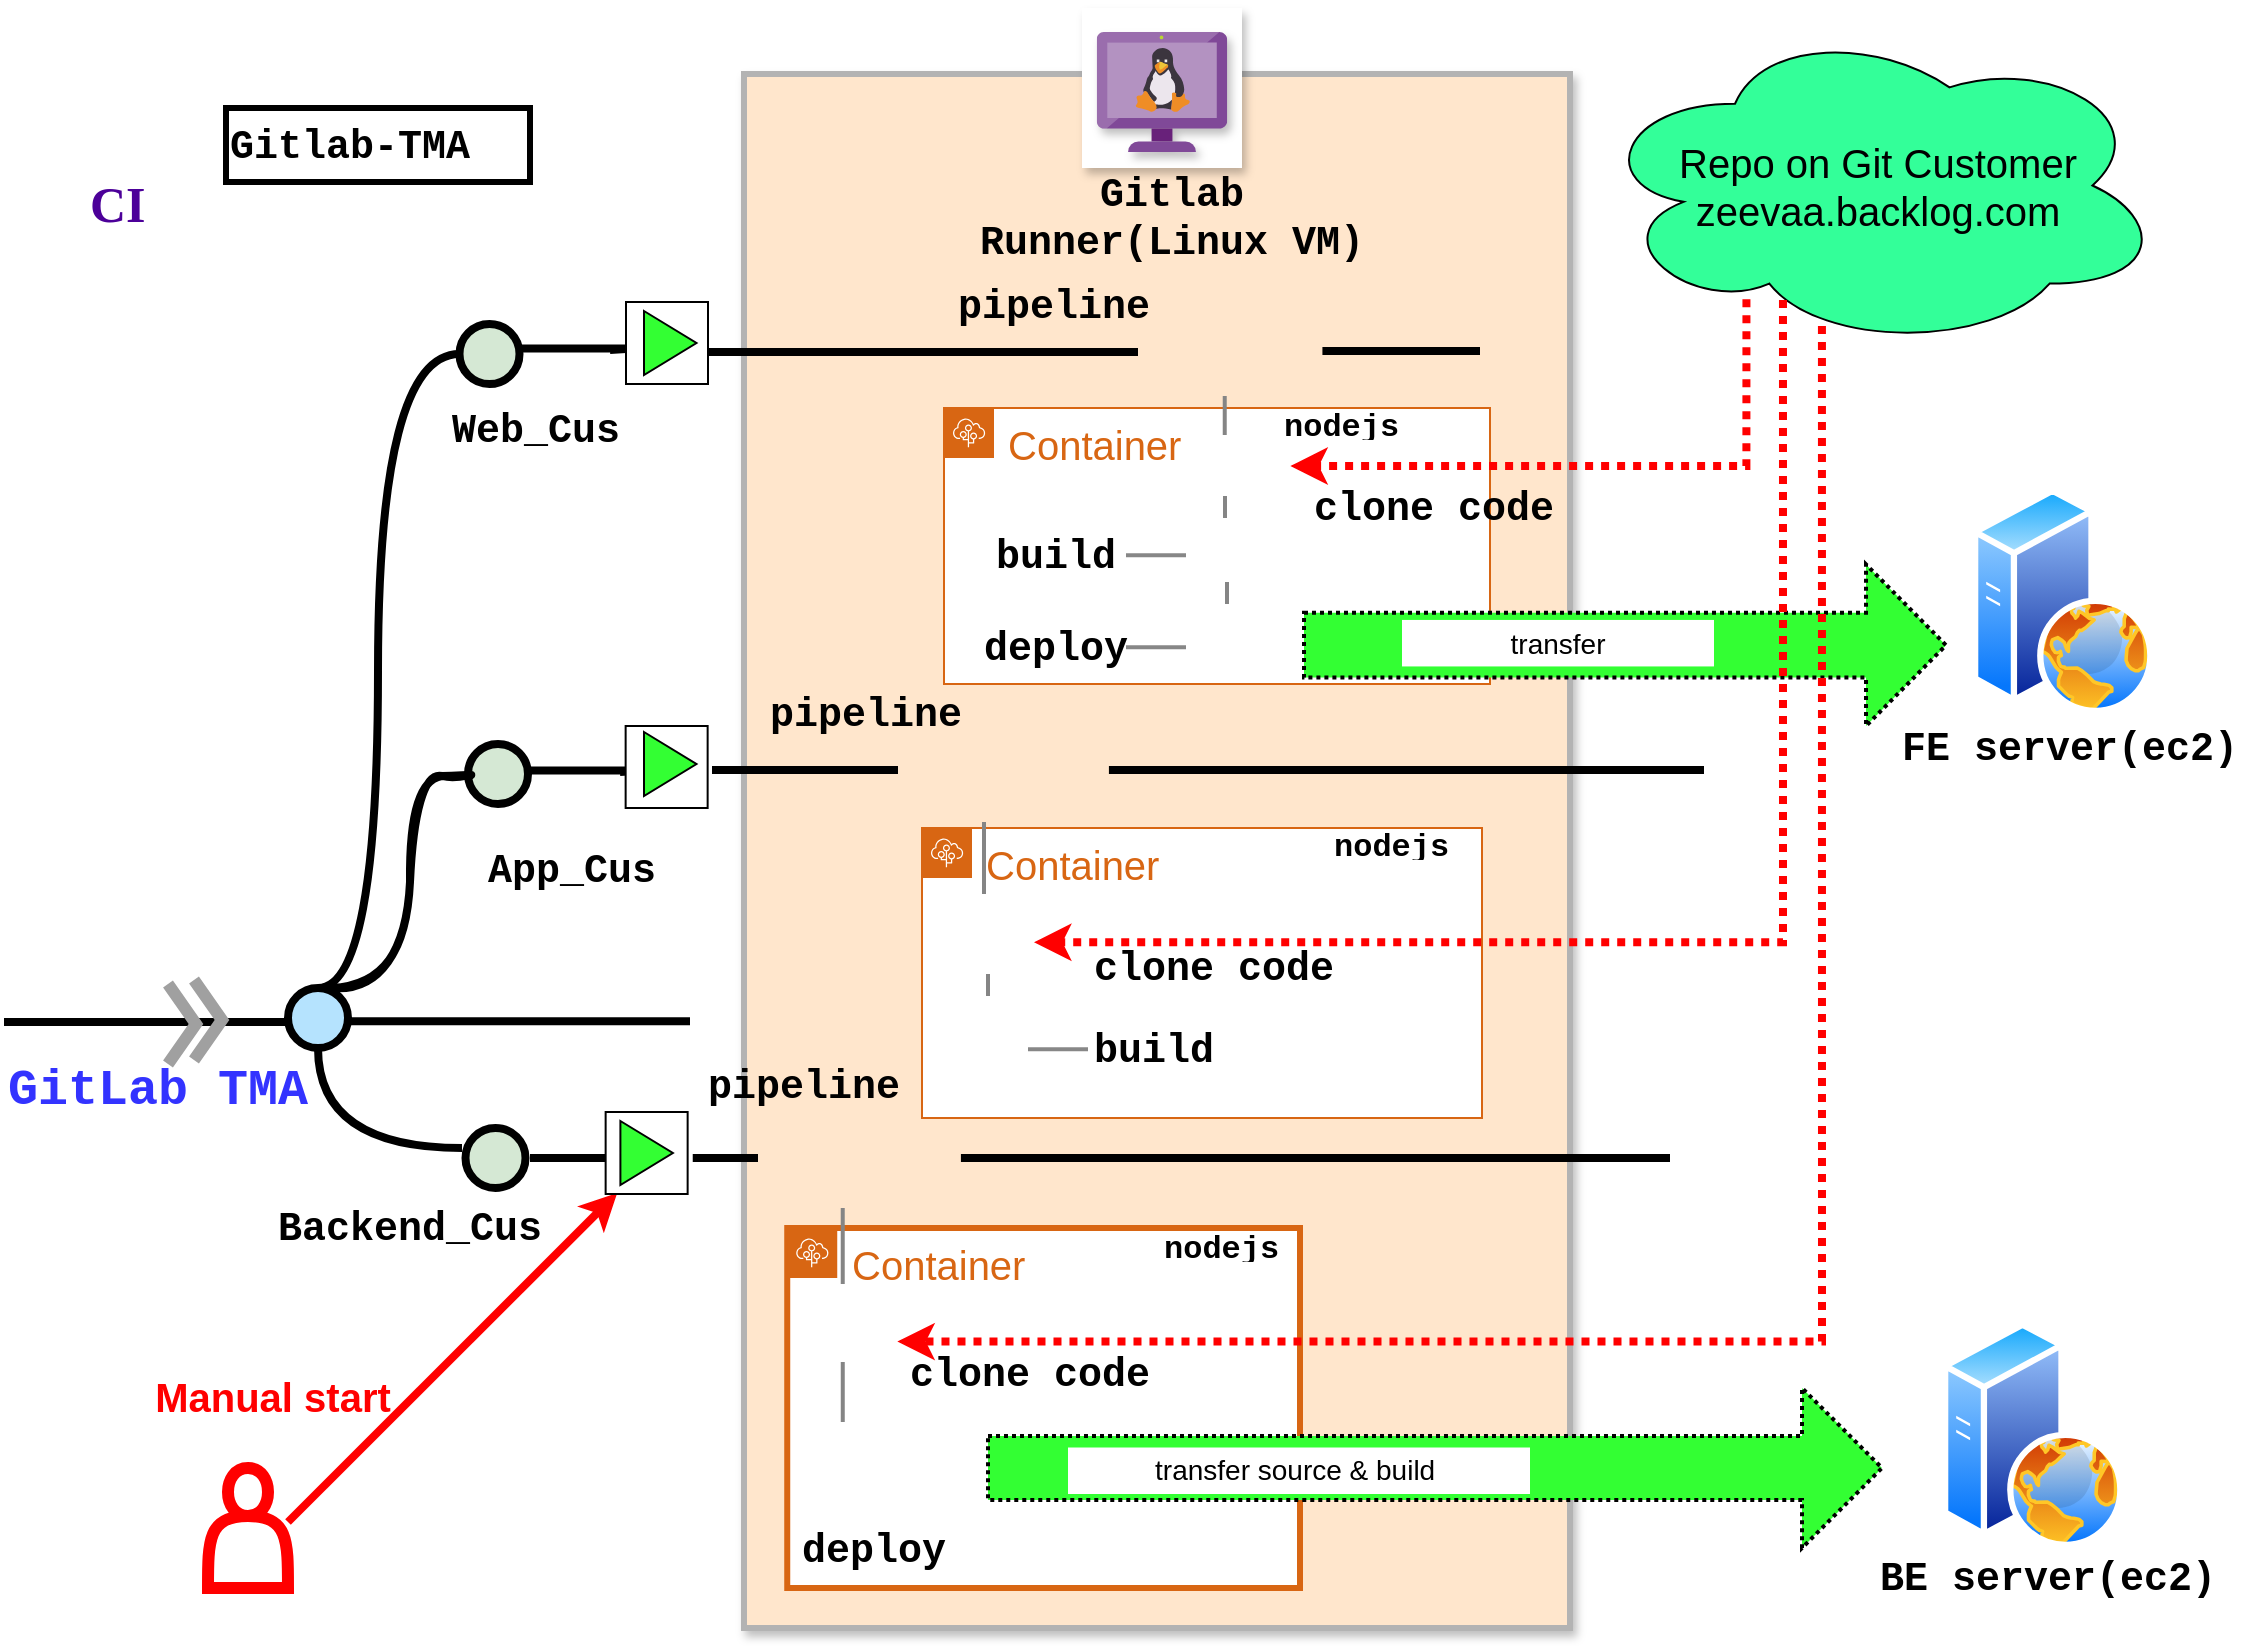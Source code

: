 <mxfile version="20.2.3" type="github">
  <diagram id="yPxyJZ8AM_hMuL3Unpa9" name="complex gitflow">
    <mxGraphModel dx="1303" dy="750" grid="1" gridSize="10" guides="0" tooltips="1" connect="0" arrows="0" fold="1" page="0" pageScale="1" pageWidth="1100" pageHeight="850" math="0" shadow="0">
      <root>
        <mxCell id="0" />
        <mxCell id="1" parent="0" />
        <mxCell id="5-vusKYfpJIrkrFz_v---182" value="" style="shape=image;html=1;verticalAlign=top;verticalLabelPosition=bottom;labelBackgroundColor=#ffffff;imageAspect=0;aspect=fixed;image=https://cdn4.iconfinder.com/data/icons/socialcones/508/Gitlab-128.png;rounded=0;shadow=0;glass=0;labelBorderColor=none;fontSize=25;fontColor=#3333FF;strokeColor=#FF0000;strokeWidth=6;fillColor=none;" parent="1" vertex="1">
          <mxGeometry x="21" y="7" width="107" height="107" as="geometry" />
        </mxCell>
        <mxCell id="5-vusKYfpJIrkrFz_v---49" value="" style="whiteSpace=wrap;html=1;strokeWidth=3;fillColor=#FFE6CC;rounded=0;shadow=1;glass=0;absoluteArcSize=1;allowArrows=1;labelBackgroundColor=none;labelBorderColor=none;fontColor=#CFCFCF;strokeColor=#B3B3B3;" parent="1" vertex="1">
          <mxGeometry x="377" y="39" width="413" height="777" as="geometry" />
        </mxCell>
        <mxCell id="5-vusKYfpJIrkrFz_v---159" value="&lt;font style=&quot;font-size: 20px;&quot;&gt;Container&lt;/font&gt;" style="points=[[0,0],[0.25,0],[0.5,0],[0.75,0],[1,0],[1,0.25],[1,0.5],[1,0.75],[1,1],[0.75,1],[0.5,1],[0.25,1],[0,1],[0,0.75],[0,0.5],[0,0.25]];outlineConnect=0;gradientColor=none;html=1;whiteSpace=wrap;fontSize=12;fontStyle=0;container=1;pointerEvents=0;collapsible=0;recursiveResize=0;shape=mxgraph.aws4.group;grIcon=mxgraph.aws4.group_elastic_beanstalk;strokeColor=#D86613;fillColor=default;verticalAlign=top;align=left;spacingLeft=30;fontColor=#D86613;dashed=0;rounded=0;shadow=0;glass=0;labelBackgroundColor=none;labelBorderColor=none;" parent="1" vertex="1">
          <mxGeometry x="477" y="206" width="273" height="138" as="geometry" />
        </mxCell>
        <mxCell id="YNiDKU0idmeV1tOSZLgt-16" value="" style="shape=image;html=1;verticalAlign=top;verticalLabelPosition=bottom;labelBackgroundColor=#ffffff;imageAspect=0;aspect=fixed;image=https://cdn3.iconfinder.com/data/icons/flat-actions-icons-9/792/Tick_Mark_Circle-128.png;rounded=0;shadow=0;glass=0;labelBorderColor=none;fontColor=none;strokeColor=#828282;strokeWidth=4;fillColor=#FFFFFF;" parent="5-vusKYfpJIrkrFz_v---159" vertex="1">
          <mxGeometry x="111.56" y="41.56" width="61.62" height="61.62" as="geometry" />
        </mxCell>
        <mxCell id="5-vusKYfpJIrkrFz_v---47" value="" style="shape=image;html=1;verticalAlign=top;verticalLabelPosition=bottom;labelBackgroundColor=#ffffff;imageAspect=0;aspect=fixed;image=https://cdn0.iconfinder.com/data/icons/phosphor-thin-vol-3/256/git-commit-thin-128.png;strokeWidth=6;direction=west;rounded=0;" parent="1" vertex="1">
          <mxGeometry x="364" y="517.62" width="126.75" height="126.75" as="geometry" />
        </mxCell>
        <mxCell id="5-vusKYfpJIrkrFz_v---157" value="&lt;font style=&quot;font-size: 20px;&quot;&gt;Container&lt;/font&gt;" style="points=[[0,0],[0.25,0],[0.5,0],[0.75,0],[1,0],[1,0.25],[1,0.5],[1,0.75],[1,1],[0.75,1],[0.5,1],[0.25,1],[0,1],[0,0.75],[0,0.5],[0,0.25]];outlineConnect=0;gradientColor=none;html=1;whiteSpace=wrap;fontSize=12;fontStyle=0;container=1;pointerEvents=0;collapsible=0;recursiveResize=0;shape=mxgraph.aws4.group;grIcon=mxgraph.aws4.group_elastic_beanstalk;strokeColor=#D86613;fillColor=default;verticalAlign=top;align=left;spacingLeft=30;fontColor=#D86613;dashed=0;rounded=0;shadow=0;glass=0;labelBackgroundColor=none;labelBorderColor=none;" parent="1" vertex="1">
          <mxGeometry x="467" y="416" width="260" height="80" as="geometry" />
        </mxCell>
        <mxCell id="5-vusKYfpJIrkrFz_v---151" value="&lt;font style=&quot;font-size: 20px;&quot;&gt;Container&lt;/font&gt;" style="points=[[0,0],[0.25,0],[0.5,0],[0.75,0],[1,0],[1,0.25],[1,0.5],[1,0.75],[1,1],[0.75,1],[0.5,1],[0.25,1],[0,1],[0,0.75],[0,0.5],[0,0.25]];outlineConnect=0;gradientColor=none;html=1;whiteSpace=wrap;fontSize=12;fontStyle=0;container=1;pointerEvents=0;collapsible=0;recursiveResize=0;shape=mxgraph.aws4.group;grIcon=mxgraph.aws4.group_elastic_beanstalk;strokeColor=#D86613;fillColor=default;verticalAlign=top;align=left;spacingLeft=30;fontColor=#D86613;dashed=0;rounded=0;shadow=0;glass=0;labelBackgroundColor=none;labelBorderColor=none;strokeWidth=3;" parent="1" vertex="1">
          <mxGeometry x="398.62" y="616" width="256.38" height="180" as="geometry" />
        </mxCell>
        <mxCell id="5-vusKYfpJIrkrFz_v---160" value="&lt;font style=&quot;font-size: 16px;&quot;&gt;nodejs&lt;/font&gt;" style="text;html=1;strokeColor=none;fillColor=none;align=left;verticalAlign=middle;whiteSpace=wrap;overflow=hidden;fontSize=20;fontStyle=1;fontFamily=Courier New;rounded=0;" parent="5-vusKYfpJIrkrFz_v---151" vertex="1">
          <mxGeometry x="186.84" y="-5" width="84.54" height="23" as="geometry" />
        </mxCell>
        <mxCell id="5-vusKYfpJIrkrFz_v---142" value="clone code" style="text;html=1;strokeColor=none;fillColor=none;align=left;verticalAlign=middle;whiteSpace=wrap;overflow=hidden;fontSize=20;fontStyle=1;fontFamily=Courier New;rounded=0;" parent="5-vusKYfpJIrkrFz_v---151" vertex="1">
          <mxGeometry x="59.38" y="59" width="123.81" height="26" as="geometry" />
        </mxCell>
        <mxCell id="5-vusKYfpJIrkrFz_v---116" value="" style="verticalLabelPosition=bottom;verticalAlign=top;html=1;strokeWidth=2;shape=mxgraph.arrows2.arrow;dy=0.6;dx=40;notch=0;rounded=0;shadow=0;glass=0;labelBackgroundColor=none;labelBorderColor=none;fontColor=none;fillColor=#33FF33;dashed=1;dashPattern=1 1;whiteSpace=wrap;" parent="1" vertex="1">
          <mxGeometry x="499" y="696" width="447" height="80" as="geometry" />
        </mxCell>
        <mxCell id="5-vusKYfpJIrkrFz_v---67" value="" style="whiteSpace=wrap;html=1;aspect=fixed;rounded=0;shadow=1;glass=0;labelBackgroundColor=none;labelBorderColor=none;fontColor=none;strokeColor=none;strokeWidth=4;fillColor=#FFFFFF;noLabel=1;" parent="1" vertex="1">
          <mxGeometry x="546" y="6" width="80" height="80" as="geometry" />
        </mxCell>
        <mxCell id="uWUnNED6HEl2aK5fdaIb-10" value="" style="verticalLabelPosition=bottom;verticalAlign=top;html=1;strokeWidth=4;shape=mxgraph.flowchart.on-page_reference;plain-blue;gradientColor=none;fillColor=#B5E3Fe;strokeColor=#000000;rounded=0;" parent="1" vertex="1">
          <mxGeometry x="149" y="496" width="30" height="30" as="geometry" />
        </mxCell>
        <mxCell id="5-vusKYfpJIrkrFz_v---6" value="" style="verticalLabelPosition=bottom;verticalAlign=top;html=1;strokeWidth=4;shape=mxgraph.flowchart.on-page_reference;plain-purple;gradientColor=none;strokeColor=#000000;fillColor=#D5E8D4;rounded=0;" parent="1" vertex="1">
          <mxGeometry x="237.75" y="566" width="30" height="30" as="geometry" />
        </mxCell>
        <mxCell id="5-vusKYfpJIrkrFz_v---7" value="" style="verticalLabelPosition=bottom;verticalAlign=top;html=1;strokeWidth=4;shape=mxgraph.flowchart.on-page_reference;plain-purple;gradientColor=none;strokeColor=#000000;fillColor=#D5E8D4;rounded=0;" parent="1" vertex="1">
          <mxGeometry x="239" y="374" width="30" height="30" as="geometry" />
        </mxCell>
        <mxCell id="5-vusKYfpJIrkrFz_v---11" style="edgeStyle=orthogonalEdgeStyle;html=1;endArrow=none;endFill=0;jettySize=auto;orthogonalLoop=1;strokeWidth=4;fontSize=15;exitX=0.5;exitY=1;exitDx=0;exitDy=0;exitPerimeter=0;curved=1;" parent="1" source="uWUnNED6HEl2aK5fdaIb-10" edge="1">
          <mxGeometry relative="1" as="geometry">
            <mxPoint x="129.65" y="552.65" as="sourcePoint" />
            <mxPoint x="236" y="576" as="targetPoint" />
            <Array as="points">
              <mxPoint x="164" y="576" />
            </Array>
          </mxGeometry>
        </mxCell>
        <mxCell id="5-vusKYfpJIrkrFz_v---14" value="App_Cus" style="text;html=1;strokeColor=none;fillColor=none;align=left;verticalAlign=middle;whiteSpace=wrap;overflow=hidden;fontSize=20;fontStyle=1;fontFamily=Courier New;rounded=0;" parent="1" vertex="1">
          <mxGeometry x="247" y="410" width="97.62" height="53" as="geometry" />
        </mxCell>
        <mxCell id="5-vusKYfpJIrkrFz_v---15" value="" style="verticalLabelPosition=bottom;verticalAlign=top;html=1;strokeWidth=4;shape=mxgraph.flowchart.on-page_reference;plain-purple;gradientColor=none;strokeColor=#000000;fillColor=#D5E8D4;rounded=0;" parent="1" vertex="1">
          <mxGeometry x="234.75" y="164" width="30" height="30" as="geometry" />
        </mxCell>
        <mxCell id="5-vusKYfpJIrkrFz_v---16" style="edgeStyle=orthogonalEdgeStyle;orthogonalLoop=1;jettySize=auto;html=1;exitX=0.5;exitY=0;exitDx=0;exitDy=0;exitPerimeter=0;endArrow=none;endFill=0;strokeWidth=4;fontFamily=Courier New;fontColor=#009900;entryX=0;entryY=0.5;entryDx=0;entryDy=0;entryPerimeter=0;curved=1;" parent="1" source="uWUnNED6HEl2aK5fdaIb-10" target="5-vusKYfpJIrkrFz_v---15" edge="1">
          <mxGeometry relative="1" as="geometry">
            <mxPoint x="129" y="447" as="sourcePoint" />
            <mxPoint x="240" y="183" as="targetPoint" />
            <Array as="points">
              <mxPoint x="194" y="496" />
              <mxPoint x="194" y="179" />
            </Array>
          </mxGeometry>
        </mxCell>
        <mxCell id="5-vusKYfpJIrkrFz_v---17" value="Web_Cus" style="text;html=1;strokeColor=none;fillColor=none;align=left;verticalAlign=middle;whiteSpace=wrap;overflow=hidden;fontSize=20;fontStyle=1;fontFamily=Courier New;rounded=0;" parent="1" vertex="1">
          <mxGeometry x="229.38" y="200.37" width="97.62" height="33" as="geometry" />
        </mxCell>
        <mxCell id="5-vusKYfpJIrkrFz_v---44" value="" style="shape=image;html=1;verticalAlign=top;verticalLabelPosition=bottom;labelBackgroundColor=#ffffff;imageAspect=0;aspect=fixed;image=https://cdn0.iconfinder.com/data/icons/phosphor-thin-vol-3/256/git-commit-thin-128.png;strokeWidth=6;rounded=0;" parent="1" vertex="1">
          <mxGeometry x="555" y="114.62" width="126.75" height="126.75" as="geometry" />
        </mxCell>
        <mxCell id="5-vusKYfpJIrkrFz_v---46" value="" style="shape=image;html=1;verticalAlign=top;verticalLabelPosition=bottom;labelBackgroundColor=#ffffff;imageAspect=0;aspect=fixed;image=https://cdn0.iconfinder.com/data/icons/phosphor-thin-vol-3/256/git-commit-thin-128.png;strokeWidth=6;rounded=0;" parent="1" vertex="1">
          <mxGeometry x="434.82" y="323.62" width="126.75" height="126.75" as="geometry" />
        </mxCell>
        <mxCell id="5-vusKYfpJIrkrFz_v---53" value="" style="shape=image;html=1;verticalAlign=top;verticalLabelPosition=bottom;labelBackgroundColor=#ffffff;imageAspect=0;aspect=fixed;image=https://cdn3.iconfinder.com/data/icons/UltimateGnome/128x128/actions/gtk-refresh.png;rounded=0;shadow=1;glass=0;labelBorderColor=none;fontColor=#CFCFCF;strokeColor=#B3B3B3;strokeWidth=4;fillColor=none;imageBorder=none;imageBackground=none;" parent="1" vertex="1">
          <mxGeometry x="600.37" y="157.5" width="38" height="38" as="geometry" />
        </mxCell>
        <mxCell id="5-vusKYfpJIrkrFz_v---57" value="" style="shape=image;html=1;verticalAlign=top;verticalLabelPosition=bottom;labelBackgroundColor=#007FFF;imageAspect=0;aspect=fixed;image=https://cdn3.iconfinder.com/data/icons/UltimateGnome/128x128/actions/gtk-refresh.png;rounded=0;shadow=1;glass=0;labelBorderColor=#007FFF;fontColor=#007FFF;strokeColor=#007FFF;strokeWidth=4;fillColor=#007FFF;" parent="1" vertex="1">
          <mxGeometry x="407.38" y="561" width="40" height="40" as="geometry" />
        </mxCell>
        <mxCell id="5-vusKYfpJIrkrFz_v---66" value="" style="aspect=fixed;html=1;points=[];align=center;image;fontSize=12;image=img/lib/mscae/VM_Linux_Non_Azure.svg;rounded=0;shadow=1;glass=0;labelBackgroundColor=default;labelBorderColor=none;fontColor=default;strokeColor=#B3B3B3;strokeWidth=4;fillColor=#007FFF;" parent="1" vertex="1">
          <mxGeometry x="553.39" y="18" width="65.22" height="60" as="geometry" />
        </mxCell>
        <mxCell id="5-vusKYfpJIrkrFz_v---71" value="&lt;font style=&quot;font-size: 20px;&quot;&gt;Gitlab Runner(Linux VM)&lt;/font&gt;" style="text;html=1;strokeColor=none;fillColor=none;align=center;verticalAlign=middle;whiteSpace=wrap;overflow=hidden;fontSize=14;fontStyle=1;fontFamily=Courier New;rounded=0;" parent="1" vertex="1">
          <mxGeometry x="484" y="83" width="214" height="55" as="geometry" />
        </mxCell>
        <mxCell id="5-vusKYfpJIrkrFz_v---81" value="" style="edgeStyle=orthogonalEdgeStyle;rounded=0;orthogonalLoop=1;jettySize=auto;html=1;fontSize=15;endArrow=none;endFill=0;strokeWidth=4;" parent="1" edge="1">
          <mxGeometry relative="1" as="geometry">
            <mxPoint x="315" y="388" as="targetPoint" />
            <mxPoint x="269" y="387.29" as="sourcePoint" />
            <Array as="points">
              <mxPoint x="327" y="387" />
            </Array>
          </mxGeometry>
        </mxCell>
        <mxCell id="5-vusKYfpJIrkrFz_v---101" value="" style="line;strokeWidth=4;html=1;perimeter=backbonePerimeter;points=[];outlineConnect=0;rounded=0;shadow=0;glass=0;labelBackgroundColor=none;labelBorderColor=none;fontColor=none;fillColor=#FFFFFF;" parent="1" vertex="1">
          <mxGeometry x="270" y="576" width="40" height="10" as="geometry" />
        </mxCell>
        <mxCell id="5-vusKYfpJIrkrFz_v---103" value="" style="shape=image;html=1;verticalAlign=top;verticalLabelPosition=bottom;labelBackgroundColor=#ffffff;imageAspect=0;aspect=fixed;image=https://cdn3.iconfinder.com/data/icons/flat-actions-icons-9/792/Tick_Mark_Circle-128.png;rounded=0;shadow=0;glass=0;labelBorderColor=none;fontColor=none;strokeColor=#828282;strokeWidth=4;fillColor=#FFFFFF;" parent="1" vertex="1">
          <mxGeometry x="395.57" y="637" width="61.62" height="61.62" as="geometry" />
        </mxCell>
        <mxCell id="5-vusKYfpJIrkrFz_v---104" value="" style="shape=image;html=1;verticalAlign=top;verticalLabelPosition=bottom;labelBackgroundColor=#ffffff;imageAspect=0;aspect=fixed;image=https://cdn3.iconfinder.com/data/icons/flat-actions-icons-9/792/Tick_Mark_Circle-128.png;rounded=0;shadow=0;glass=0;labelBorderColor=none;fontColor=none;strokeColor=#828282;strokeWidth=4;fillColor=#FFFFFF;" parent="1" vertex="1">
          <mxGeometry x="396.87" y="705" width="59" height="59" as="geometry" />
        </mxCell>
        <mxCell id="5-vusKYfpJIrkrFz_v---106" style="edgeStyle=orthogonalEdgeStyle;orthogonalLoop=1;jettySize=auto;html=1;endArrow=none;endFill=0;strokeWidth=4;fontFamily=Courier New;fontColor=#009900;sketch=1;curved=1;" parent="1" edge="1">
          <mxGeometry relative="1" as="geometry">
            <mxPoint x="171" y="496" as="sourcePoint" />
            <mxPoint x="240" y="390" as="targetPoint" />
            <Array as="points">
              <mxPoint x="210" y="496" />
              <mxPoint x="210" y="390" />
              <mxPoint x="242" y="390" />
            </Array>
          </mxGeometry>
        </mxCell>
        <mxCell id="5-vusKYfpJIrkrFz_v---108" value="" style="line;strokeWidth=2;direction=south;html=1;rounded=0;shadow=0;glass=0;labelBackgroundColor=none;labelBorderColor=none;fontColor=none;fillColor=#FFFFFF;strokeColor=#858585;" parent="1" vertex="1">
          <mxGeometry x="421.37" y="606" width="10" height="38" as="geometry" />
        </mxCell>
        <mxCell id="5-vusKYfpJIrkrFz_v---109" value="" style="line;strokeWidth=2;direction=south;html=1;rounded=0;shadow=0;glass=0;labelBackgroundColor=none;labelBorderColor=none;fontColor=none;fillColor=#FFFFFF;strokeColor=#858585;" parent="1" vertex="1">
          <mxGeometry x="421.38" y="683" width="10" height="30" as="geometry" />
        </mxCell>
        <mxCell id="5-vusKYfpJIrkrFz_v---117" value="transfer source &amp;amp; build&amp;nbsp;" style="whiteSpace=wrap;html=1;rounded=0;shadow=0;glass=0;dashed=1;dashPattern=1 1;labelBackgroundColor=none;labelBorderColor=none;fontColor=none;strokeColor=none;strokeWidth=4;fillColor=#FFFFFF;fontSize=14;" parent="1" vertex="1">
          <mxGeometry x="539" y="725.75" width="231" height="23.25" as="geometry" />
        </mxCell>
        <mxCell id="5-vusKYfpJIrkrFz_v---120" value="" style="aspect=fixed;perimeter=ellipsePerimeter;html=1;align=center;shadow=0;dashed=0;spacingTop=3;image;image=img/lib/active_directory/web_server.svg;rounded=0;glass=0;dashPattern=1 1;labelBackgroundColor=none;labelBorderColor=none;fontSize=14;fontColor=none;strokeColor=#858585;strokeWidth=4;fillColor=#FFFFFF;" parent="1" vertex="1">
          <mxGeometry x="976" y="662.56" width="90.75" height="113.44" as="geometry" />
        </mxCell>
        <mxCell id="5-vusKYfpJIrkrFz_v---121" value="&lt;font style=&quot;font-size: 20px;&quot;&gt;BE server(ec2)&lt;/font&gt;" style="text;html=1;strokeColor=none;fillColor=none;align=left;verticalAlign=middle;whiteSpace=wrap;overflow=hidden;fontSize=14;fontStyle=1;fontFamily=Courier New;rounded=0;" parent="1" vertex="1">
          <mxGeometry x="943" y="771" width="172" height="39" as="geometry" />
        </mxCell>
        <mxCell id="5-vusKYfpJIrkrFz_v---122" value="" style="shape=image;html=1;verticalAlign=top;verticalLabelPosition=bottom;labelBackgroundColor=#ffffff;imageAspect=0;aspect=fixed;image=https://cdn3.iconfinder.com/data/icons/UltimateGnome/128x128/actions/gtk-refresh.png;rounded=0;shadow=1;glass=0;labelBorderColor=none;fontColor=#CFCFCF;strokeColor=#B3B3B3;strokeWidth=4;fillColor=none;imageBorder=none;imageBackground=none;" parent="1" vertex="1">
          <mxGeometry x="479.2" y="368" width="38" height="38" as="geometry" />
        </mxCell>
        <mxCell id="5-vusKYfpJIrkrFz_v---125" value="" style="shape=image;html=1;verticalAlign=top;verticalLabelPosition=bottom;labelBackgroundColor=#ffffff;imageAspect=0;aspect=fixed;image=https://cdn3.iconfinder.com/data/icons/flat-actions-icons-9/792/Tick_Mark_Circle-128.png;rounded=0;shadow=0;glass=0;labelBorderColor=none;fontColor=none;strokeColor=#828282;strokeWidth=4;fillColor=#FFFFFF;" parent="1" vertex="1">
          <mxGeometry x="588.56" y="203.76" width="61.62" height="61.62" as="geometry" />
        </mxCell>
        <mxCell id="5-vusKYfpJIrkrFz_v---126" value="" style="shape=image;html=1;verticalAlign=top;verticalLabelPosition=bottom;labelBackgroundColor=#ffffff;imageAspect=0;aspect=fixed;image=https://cdn3.iconfinder.com/data/icons/flat-actions-icons-9/792/Tick_Mark_Circle-128.png;rounded=0;shadow=0;glass=0;labelBorderColor=none;fontColor=none;strokeColor=#828282;strokeWidth=4;fillColor=#FFFFFF;" parent="1" vertex="1">
          <mxGeometry x="588.56" y="291.38" width="61.62" height="61.62" as="geometry" />
        </mxCell>
        <mxCell id="5-vusKYfpJIrkrFz_v---128" value="&lt;font style=&quot;font-size: 20px;&quot;&gt;FE server(ec2)&lt;/font&gt;" style="text;html=1;strokeColor=none;fillColor=none;align=left;verticalAlign=middle;whiteSpace=wrap;overflow=hidden;fontSize=20;fontStyle=1;fontFamily=Courier New;rounded=0;" parent="1" vertex="1">
          <mxGeometry x="954" y="352" width="180" height="48" as="geometry" />
        </mxCell>
        <mxCell id="5-vusKYfpJIrkrFz_v---127" value="" style="aspect=fixed;perimeter=ellipsePerimeter;html=1;align=center;shadow=0;dashed=0;spacingTop=3;image;image=img/lib/active_directory/web_server.svg;rounded=0;glass=0;dashPattern=1 1;labelBackgroundColor=none;labelBorderColor=none;fontSize=14;fontColor=none;strokeColor=#858585;strokeWidth=4;fillColor=#FFFFFF;" parent="1" vertex="1">
          <mxGeometry x="991" y="245.56" width="90.75" height="113.44" as="geometry" />
        </mxCell>
        <mxCell id="5-vusKYfpJIrkrFz_v---139" value="" style="verticalLabelPosition=bottom;verticalAlign=top;html=1;strokeWidth=2;shape=mxgraph.arrows2.arrow;dy=0.6;dx=40;notch=0;rounded=0;shadow=0;glass=0;labelBackgroundColor=none;labelBorderColor=none;fontColor=none;fillColor=#33FF33;dashed=1;dashPattern=1 1;whiteSpace=wrap;" parent="1" vertex="1">
          <mxGeometry x="657" y="284.19" width="321" height="80.81" as="geometry" />
        </mxCell>
        <mxCell id="5-vusKYfpJIrkrFz_v---140" value="transfer" style="whiteSpace=wrap;html=1;rounded=0;shadow=0;glass=0;dashed=1;dashPattern=1 1;labelBackgroundColor=none;labelBorderColor=none;fontColor=none;strokeColor=none;strokeWidth=4;fillColor=#FFFFFF;fontSize=14;" parent="1" vertex="1">
          <mxGeometry x="706" y="311.97" width="156" height="23.25" as="geometry" />
        </mxCell>
        <mxCell id="5-vusKYfpJIrkrFz_v---141" value="Backend_Cus" style="text;html=1;strokeColor=none;fillColor=none;align=left;verticalAlign=middle;whiteSpace=wrap;overflow=hidden;fontSize=20;fontStyle=1;fontFamily=Courier New;rounded=0;" parent="1" vertex="1">
          <mxGeometry x="142.19" y="596" width="144.81" height="40" as="geometry" />
        </mxCell>
        <mxCell id="5-vusKYfpJIrkrFz_v---144" value="build&amp;nbsp;" style="text;html=1;strokeColor=none;fillColor=none;align=left;verticalAlign=middle;whiteSpace=wrap;overflow=hidden;fontSize=20;fontStyle=1;fontFamily=Courier New;rounded=0;" parent="1" vertex="1">
          <mxGeometry x="500.56" y="253.19" width="91" height="53" as="geometry" />
        </mxCell>
        <mxCell id="5-vusKYfpJIrkrFz_v---145" value="deploy" style="text;html=1;strokeColor=none;fillColor=none;align=left;verticalAlign=middle;whiteSpace=wrap;overflow=hidden;fontSize=20;fontStyle=1;fontFamily=Courier New;rounded=0;" parent="1" vertex="1">
          <mxGeometry x="494.56" y="299.69" width="91" height="53" as="geometry" />
        </mxCell>
        <mxCell id="5-vusKYfpJIrkrFz_v---147" value="" style="line;strokeWidth=2;html=1;perimeter=backbonePerimeter;points=[];outlineConnect=0;rounded=0;shadow=0;glass=0;labelBackgroundColor=none;labelBorderColor=none;fontSize=20;fontColor=none;fillColor=#33FF33;strokeColor=#878787;" parent="1" vertex="1">
          <mxGeometry x="568" y="324" width="30" height="3.37" as="geometry" />
        </mxCell>
        <mxCell id="5-vusKYfpJIrkrFz_v---148" value="" style="line;strokeWidth=2;html=1;perimeter=backbonePerimeter;points=[];outlineConnect=0;rounded=0;shadow=0;glass=0;labelBackgroundColor=none;labelBorderColor=none;fontSize=20;fontColor=none;fillColor=#33FF33;strokeColor=#878787;" parent="1" vertex="1">
          <mxGeometry x="568" y="278" width="30" height="3.37" as="geometry" />
        </mxCell>
        <mxCell id="5-vusKYfpJIrkrFz_v---152" value="deploy" style="text;html=1;strokeColor=none;fillColor=none;align=left;verticalAlign=middle;whiteSpace=wrap;overflow=hidden;fontSize=20;fontStyle=1;fontFamily=Courier New;rounded=0;" parent="1" vertex="1">
          <mxGeometry x="403.81" y="750" width="128.81" height="53" as="geometry" />
        </mxCell>
        <mxCell id="5-vusKYfpJIrkrFz_v---162" value="&lt;font style=&quot;font-size: 16px;&quot;&gt;nodejs&lt;/font&gt;" style="text;html=1;strokeColor=none;fillColor=none;align=left;verticalAlign=middle;whiteSpace=wrap;overflow=hidden;fontSize=20;fontStyle=1;fontFamily=Courier New;rounded=0;" parent="1" vertex="1">
          <mxGeometry x="645.46" y="200" width="84.54" height="23" as="geometry" />
        </mxCell>
        <mxCell id="5-vusKYfpJIrkrFz_v---163" value="" style="line;strokeWidth=4;html=1;perimeter=backbonePerimeter;points=[];outlineConnect=0;rounded=0;shadow=0;glass=0;labelBackgroundColor=none;labelBorderColor=none;fontSize=16;fontColor=none;fillColor=#007FFF;" parent="1" vertex="1">
          <mxGeometry x="179" y="507.62" width="171" height="10" as="geometry" />
        </mxCell>
        <mxCell id="5-vusKYfpJIrkrFz_v---164" value="" style="line;strokeWidth=4;html=1;perimeter=backbonePerimeter;points=[];outlineConnect=0;rounded=0;shadow=0;glass=0;labelBackgroundColor=none;labelBorderColor=none;fontSize=16;fontColor=none;fillColor=#007FFF;" parent="1" vertex="1">
          <mxGeometry x="361" y="382" width="93" height="10" as="geometry" />
        </mxCell>
        <mxCell id="5-vusKYfpJIrkrFz_v---165" value="" style="line;strokeWidth=4;html=1;perimeter=backbonePerimeter;points=[];outlineConnect=0;rounded=0;shadow=0;glass=0;labelBackgroundColor=none;labelBorderColor=none;fontSize=16;fontColor=none;fillColor=#007FFF;" parent="1" vertex="1">
          <mxGeometry x="359" y="172.99" width="215" height="10" as="geometry" />
        </mxCell>
        <mxCell id="5-vusKYfpJIrkrFz_v---166" value="" style="line;strokeWidth=4;html=1;perimeter=backbonePerimeter;points=[];outlineConnect=0;rounded=0;shadow=0;glass=0;labelBackgroundColor=none;labelBorderColor=none;fontSize=16;fontColor=none;fillColor=#007FFF;" parent="1" vertex="1">
          <mxGeometry x="351.37" y="576" width="32.63" height="10" as="geometry" />
        </mxCell>
        <mxCell id="5-vusKYfpJIrkrFz_v---167" value="" style="line;strokeWidth=4;html=1;perimeter=backbonePerimeter;points=[];outlineConnect=0;rounded=0;shadow=0;glass=0;labelBackgroundColor=none;labelBorderColor=none;fontSize=16;fontColor=none;fillColor=#007FFF;" parent="1" vertex="1">
          <mxGeometry x="485.46" y="575.99" width="354.54" height="10" as="geometry" />
        </mxCell>
        <mxCell id="5-vusKYfpJIrkrFz_v---169" value="" style="line;strokeWidth=4;html=1;perimeter=backbonePerimeter;points=[];outlineConnect=0;rounded=0;shadow=0;glass=0;labelBackgroundColor=none;labelBorderColor=none;fontSize=16;fontColor=none;fillColor=#007FFF;" parent="1" vertex="1">
          <mxGeometry x="559.46" y="381.99" width="297.54" height="10" as="geometry" />
        </mxCell>
        <mxCell id="5-vusKYfpJIrkrFz_v---170" value="" style="line;strokeWidth=4;html=1;perimeter=backbonePerimeter;points=[];outlineConnect=0;rounded=0;shadow=0;glass=0;labelBackgroundColor=none;labelBorderColor=none;fontSize=16;fontColor=none;fillColor=#007FFF;" parent="1" vertex="1">
          <mxGeometry x="666.21" y="172.5" width="78.79" height="10" as="geometry" />
        </mxCell>
        <mxCell id="5-vusKYfpJIrkrFz_v---176" value="" style="shape=actor;whiteSpace=wrap;html=1;rounded=0;shadow=0;glass=0;labelBackgroundColor=none;labelBorderColor=none;fontSize=20;fontColor=#000000;strokeColor=#FF0000;strokeWidth=6;fillColor=none;" parent="1" vertex="1">
          <mxGeometry x="109" y="736" width="40" height="60" as="geometry" />
        </mxCell>
        <mxCell id="5-vusKYfpJIrkrFz_v---177" value="" style="endArrow=classic;html=1;rounded=0;fontSize=20;fontColor=#000000;strokeColor=#FF0000;strokeWidth=4;entryX=0.25;entryY=1;entryDx=0;entryDy=0;exitX=0.9;exitY=0.5;exitDx=0;exitDy=0;exitPerimeter=0;" parent="1" edge="1">
          <mxGeometry relative="1" as="geometry">
            <mxPoint x="149" y="763" as="sourcePoint" />
            <mxPoint x="313.62" y="598.5" as="targetPoint" />
          </mxGeometry>
        </mxCell>
        <mxCell id="5-vusKYfpJIrkrFz_v---178" value="Manual start" style="edgeLabel;resizable=0;html=1;align=center;verticalAlign=middle;rounded=0;shadow=0;glass=0;labelBackgroundColor=none;labelBorderColor=none;fontSize=20;fontColor=#FF0000;strokeColor=#FF0000;strokeWidth=6;fillColor=none;fontStyle=1;" parent="5-vusKYfpJIrkrFz_v---177" connectable="0" vertex="1">
          <mxGeometry relative="1" as="geometry">
            <mxPoint x="-91" y="19" as="offset" />
          </mxGeometry>
        </mxCell>
        <mxCell id="5-vusKYfpJIrkrFz_v---181" value="&lt;font color=&quot;#3333ff&quot; style=&quot;font-size: 25px;&quot;&gt;GitLab TMA&lt;/font&gt;" style="text;html=1;strokeColor=none;fillColor=none;align=left;verticalAlign=middle;whiteSpace=wrap;overflow=hidden;fontSize=20;fontStyle=1;fontFamily=Courier New;rounded=0;" parent="1" vertex="1">
          <mxGeometry x="7" y="520" width="183.06" height="53" as="geometry" />
        </mxCell>
        <mxCell id="5-vusKYfpJIrkrFz_v---186" value="" style="line;strokeWidth=4;html=1;perimeter=backbonePerimeter;points=[];outlineConnect=0;rounded=0;shadow=0;glass=0;labelBackgroundColor=none;labelBorderColor=none;fontSize=25;fontColor=#3333FF;fillColor=none;" parent="1" vertex="1">
          <mxGeometry x="7" y="508" width="142" height="10" as="geometry" />
        </mxCell>
        <mxCell id="5-vusKYfpJIrkrFz_v---187" value="&lt;font style=&quot;font-size: 25px;&quot;&gt;CI&lt;/font&gt;" style="text;html=1;strokeColor=none;fillColor=none;align=left;verticalAlign=middle;whiteSpace=wrap;overflow=hidden;fontSize=20;fontStyle=1;fontFamily=Garamond;fontColor=#4C0099;rounded=0;" parent="1" vertex="1">
          <mxGeometry x="48" y="77" width="53" height="53" as="geometry" />
        </mxCell>
        <mxCell id="5-vusKYfpJIrkrFz_v---188" value="" style="shape=image;html=1;verticalAlign=top;verticalLabelPosition=bottom;labelBackgroundColor=none;imageAspect=0;aspect=fixed;image=https://cdn0.iconfinder.com/data/icons/ie_Financial_set/128/48.png;rounded=0;shadow=0;glass=0;labelBorderColor=none;fontFamily=Garamond;fontSize=25;fontColor=#7F00FF;strokeColor=#FF0000;strokeWidth=6;fillColor=none;" parent="1" vertex="1">
          <mxGeometry x="76" y="91.24" width="26.76" height="26.76" as="geometry" />
        </mxCell>
        <mxCell id="5-vusKYfpJIrkrFz_v---189" value="pipeline" style="text;html=1;strokeColor=none;fillColor=none;align=left;verticalAlign=middle;whiteSpace=wrap;overflow=hidden;fontSize=20;fontStyle=1;fontFamily=Courier New;rounded=0;" parent="1" vertex="1">
          <mxGeometry x="356.58" y="518" width="97.62" height="53" as="geometry" />
        </mxCell>
        <mxCell id="5-vusKYfpJIrkrFz_v---190" value="pipeline" style="text;html=1;strokeColor=none;fillColor=none;align=left;verticalAlign=middle;whiteSpace=wrap;overflow=hidden;fontSize=20;fontStyle=1;fontFamily=Courier New;rounded=0;" parent="1" vertex="1">
          <mxGeometry x="387.84" y="332" width="97.62" height="53" as="geometry" />
        </mxCell>
        <mxCell id="5-vusKYfpJIrkrFz_v---191" value="pipeline" style="text;html=1;strokeColor=none;fillColor=none;align=left;verticalAlign=middle;whiteSpace=wrap;overflow=hidden;fontSize=20;fontStyle=1;fontFamily=Courier New;rounded=0;" parent="1" vertex="1">
          <mxGeometry x="482.46" y="128.75" width="97.62" height="53" as="geometry" />
        </mxCell>
        <mxCell id="5-vusKYfpJIrkrFz_v---195" value="" style="html=1;verticalLabelPosition=bottom;labelBackgroundColor=#ffffff;verticalAlign=top;shadow=0;dashed=0;strokeWidth=6;shape=mxgraph.ios7.misc.more;strokeColor=#a0a0a0;rounded=0;glass=0;labelBorderColor=none;fontFamily=Garamond;fontSize=25;fontColor=#4C0099;fillColor=none;fontStyle=1;" parent="1" vertex="1">
          <mxGeometry x="102" y="492" width="14" height="40" as="geometry" />
        </mxCell>
        <mxCell id="5-vusKYfpJIrkrFz_v---197" value="" style="html=1;verticalLabelPosition=bottom;labelBackgroundColor=#ffffff;verticalAlign=top;shadow=0;dashed=0;strokeWidth=6;shape=mxgraph.ios7.misc.more;strokeColor=#a0a0a0;rounded=0;glass=0;labelBorderColor=none;fontFamily=Garamond;fontSize=25;fontColor=#4C0099;fillColor=none;fontStyle=1;" parent="1" vertex="1">
          <mxGeometry x="89" y="494" width="14" height="40" as="geometry" />
        </mxCell>
        <mxCell id="YNiDKU0idmeV1tOSZLgt-1" value="Gitlab-TMA" style="text;html=1;strokeColor=default;fillColor=none;align=left;verticalAlign=middle;whiteSpace=wrap;overflow=hidden;fontSize=20;fontStyle=1;fontFamily=Courier New;rounded=0;strokeWidth=3;" parent="1" vertex="1">
          <mxGeometry x="118" y="56" width="152" height="37" as="geometry" />
        </mxCell>
        <mxCell id="YNiDKU0idmeV1tOSZLgt-4" value="" style="whiteSpace=wrap;html=1;aspect=fixed;rounded=0;" parent="1" vertex="1">
          <mxGeometry x="307.82" y="558" width="41" height="41" as="geometry" />
        </mxCell>
        <mxCell id="YNiDKU0idmeV1tOSZLgt-5" value="" style="whiteSpace=wrap;html=1;aspect=fixed;rounded=0;" parent="1" vertex="1">
          <mxGeometry x="317.82" y="365" width="41" height="41" as="geometry" />
        </mxCell>
        <mxCell id="YNiDKU0idmeV1tOSZLgt-7" value="" style="edgeStyle=orthogonalEdgeStyle;rounded=0;orthogonalLoop=1;jettySize=auto;html=1;fontSize=15;endArrow=none;endFill=0;strokeWidth=4;" parent="1" edge="1">
          <mxGeometry relative="1" as="geometry">
            <mxPoint x="310" y="177" as="targetPoint" />
            <mxPoint x="264" y="176.29" as="sourcePoint" />
            <Array as="points">
              <mxPoint x="322" y="176" />
            </Array>
          </mxGeometry>
        </mxCell>
        <mxCell id="YNiDKU0idmeV1tOSZLgt-8" value="" style="whiteSpace=wrap;html=1;aspect=fixed;rounded=0;" parent="1" vertex="1">
          <mxGeometry x="318" y="153" width="41" height="41" as="geometry" />
        </mxCell>
        <mxCell id="YNiDKU0idmeV1tOSZLgt-9" value="" style="triangle;whiteSpace=wrap;html=1;fillColor=#33FF33;rounded=0;" parent="1" vertex="1">
          <mxGeometry x="327" y="368" width="26.24" height="32" as="geometry" />
        </mxCell>
        <mxCell id="YNiDKU0idmeV1tOSZLgt-10" value="" style="triangle;whiteSpace=wrap;html=1;fillColor=#33FF33;rounded=0;" parent="1" vertex="1">
          <mxGeometry x="327" y="157.5" width="26.24" height="32" as="geometry" />
        </mxCell>
        <mxCell id="YNiDKU0idmeV1tOSZLgt-11" value="" style="triangle;whiteSpace=wrap;html=1;fillColor=#33FF33;rounded=0;" parent="1" vertex="1">
          <mxGeometry x="315.2" y="562.5" width="26.24" height="32" as="geometry" />
        </mxCell>
        <mxCell id="YNiDKU0idmeV1tOSZLgt-12" value="&lt;font style=&quot;font-size: 20px;&quot;&gt;Repo on Git Customer&lt;br&gt;zeevaa.backlog.com&lt;/font&gt;" style="ellipse;shape=cloud;whiteSpace=wrap;html=1;fillColor=#33FF99;rounded=0;" parent="1" vertex="1">
          <mxGeometry x="801" y="13" width="286" height="163.5" as="geometry" />
        </mxCell>
        <mxCell id="YNiDKU0idmeV1tOSZLgt-17" value="" style="line;strokeWidth=2;direction=south;html=1;rounded=0;shadow=0;glass=0;labelBackgroundColor=none;labelBorderColor=none;fontColor=none;fillColor=#FFFFFF;strokeColor=#858585;" parent="1" vertex="1">
          <mxGeometry x="612.37" y="200" width="10" height="19.5" as="geometry" />
        </mxCell>
        <mxCell id="YNiDKU0idmeV1tOSZLgt-33" value="&lt;font style=&quot;font-size: 20px;&quot;&gt;Container&lt;/font&gt;" style="points=[[0,0],[0.25,0],[0.5,0],[0.75,0],[1,0],[1,0.25],[1,0.5],[1,0.75],[1,1],[0.75,1],[0.5,1],[0.25,1],[0,1],[0,0.75],[0,0.5],[0,0.25]];outlineConnect=0;gradientColor=none;html=1;whiteSpace=wrap;fontSize=12;fontStyle=0;container=1;pointerEvents=0;collapsible=0;recursiveResize=0;shape=mxgraph.aws4.group;grIcon=mxgraph.aws4.group_elastic_beanstalk;strokeColor=#D86613;fillColor=default;verticalAlign=top;align=left;spacingLeft=30;fontColor=#D86613;dashed=0;" parent="1" vertex="1">
          <mxGeometry x="466" y="416" width="280" height="145" as="geometry" />
        </mxCell>
        <mxCell id="YNiDKU0idmeV1tOSZLgt-37" value="build&amp;nbsp;" style="text;html=1;strokeColor=none;fillColor=none;align=left;verticalAlign=middle;whiteSpace=wrap;overflow=hidden;fontSize=20;fontStyle=1;fontFamily=Courier New;rounded=0;" parent="YNiDKU0idmeV1tOSZLgt-33" vertex="1">
          <mxGeometry x="84" y="84" width="91" height="53" as="geometry" />
        </mxCell>
        <mxCell id="YNiDKU0idmeV1tOSZLgt-38" value="clone code" style="text;html=1;strokeColor=none;fillColor=none;align=left;verticalAlign=middle;whiteSpace=wrap;overflow=hidden;fontSize=20;fontStyle=1;fontFamily=Courier New;rounded=0;" parent="YNiDKU0idmeV1tOSZLgt-33" vertex="1">
          <mxGeometry x="84" y="44" width="168.54" height="52" as="geometry" />
        </mxCell>
        <mxCell id="YNiDKU0idmeV1tOSZLgt-40" value="" style="line;strokeWidth=2;direction=south;html=1;rounded=0;shadow=0;glass=0;labelBackgroundColor=none;labelBorderColor=none;fontColor=none;fillColor=#FFFFFF;strokeColor=#858585;" parent="YNiDKU0idmeV1tOSZLgt-33" vertex="1">
          <mxGeometry x="26" y="-3" width="10" height="36" as="geometry" />
        </mxCell>
        <mxCell id="YNiDKU0idmeV1tOSZLgt-34" value="" style="shape=image;html=1;verticalAlign=top;verticalLabelPosition=bottom;labelBackgroundColor=#ffffff;imageAspect=0;aspect=fixed;image=https://cdn3.iconfinder.com/data/icons/flat-actions-icons-9/792/Tick_Mark_Circle-128.png;rounded=0;shadow=0;glass=0;labelBorderColor=none;fontColor=none;strokeColor=#828282;strokeWidth=4;fillColor=#FFFFFF;" parent="1" vertex="1">
          <mxGeometry x="470.0" y="440" width="61.62" height="61.62" as="geometry" />
        </mxCell>
        <mxCell id="YNiDKU0idmeV1tOSZLgt-35" value="" style="shape=image;html=1;verticalAlign=top;verticalLabelPosition=bottom;labelBackgroundColor=#ffffff;imageAspect=0;aspect=fixed;image=https://cdn3.iconfinder.com/data/icons/flat-actions-icons-9/792/Tick_Mark_Circle-128.png;rounded=0;shadow=0;glass=0;labelBorderColor=none;fontColor=none;strokeColor=#828282;strokeWidth=4;fillColor=#FFFFFF;" parent="1" vertex="1">
          <mxGeometry x="470.0" y="490" width="61.62" height="61.62" as="geometry" />
        </mxCell>
        <mxCell id="YNiDKU0idmeV1tOSZLgt-36" value="" style="edgeStyle=segmentEdgeStyle;endArrow=classic;html=1;rounded=0;fontSize=20;strokeWidth=4;dashed=1;strokeColor=#FF0000;dashPattern=1 1;exitX=0.27;exitY=0.848;exitDx=0;exitDy=0;exitPerimeter=0;" parent="1" source="YNiDKU0idmeV1tOSZLgt-12" edge="1" target="5-vusKYfpJIrkrFz_v---125">
          <mxGeometry width="50" height="50" relative="1" as="geometry">
            <mxPoint x="960" y="450" as="sourcePoint" />
            <mxPoint x="810" y="220" as="targetPoint" />
            <Array as="points">
              <mxPoint x="878" y="235" />
            </Array>
          </mxGeometry>
        </mxCell>
        <mxCell id="YNiDKU0idmeV1tOSZLgt-39" value="" style="line;strokeWidth=2;html=1;perimeter=backbonePerimeter;points=[];outlineConnect=0;rounded=0;shadow=0;glass=0;labelBackgroundColor=none;labelBorderColor=none;fontSize=20;fontColor=none;fillColor=#33FF33;strokeColor=#878787;" parent="1" vertex="1">
          <mxGeometry x="519" y="525" width="30" height="3.37" as="geometry" />
        </mxCell>
        <mxCell id="YNiDKU0idmeV1tOSZLgt-41" value="" style="line;strokeWidth=2;direction=south;html=1;rounded=0;shadow=0;glass=0;labelBackgroundColor=none;labelBorderColor=none;fontColor=none;fillColor=#FFFFFF;strokeColor=#858585;" parent="1" vertex="1">
          <mxGeometry x="494" y="489" width="10" height="11" as="geometry" />
        </mxCell>
        <mxCell id="YNiDKU0idmeV1tOSZLgt-42" value="" style="line;strokeWidth=2;direction=north;html=1;rounded=0;shadow=0;glass=0;labelBackgroundColor=none;labelBorderColor=none;fontColor=none;fillColor=#FFFFFF;strokeColor=#858585;" parent="1" vertex="1">
          <mxGeometry x="612.5" y="250" width="10" height="11" as="geometry" />
        </mxCell>
        <mxCell id="YNiDKU0idmeV1tOSZLgt-43" value="" style="line;strokeWidth=2;direction=north;html=1;rounded=0;shadow=0;glass=0;labelBackgroundColor=none;labelBorderColor=none;fontColor=none;fillColor=#FFFFFF;strokeColor=#858585;" parent="1" vertex="1">
          <mxGeometry x="613.5" y="293" width="10" height="11" as="geometry" />
        </mxCell>
        <mxCell id="YNiDKU0idmeV1tOSZLgt-44" value="" style="edgeStyle=segmentEdgeStyle;endArrow=classic;html=1;rounded=0;fontSize=20;strokeWidth=4;entryX=-0.035;entryY=-0.085;entryDx=0;entryDy=0;entryPerimeter=0;strokeColor=#FF0000;dashed=1;dashPattern=1 1;exitX=0.402;exitY=0.93;exitDx=0;exitDy=0;exitPerimeter=0;" parent="1" source="YNiDKU0idmeV1tOSZLgt-12" target="5-vusKYfpJIrkrFz_v---142" edge="1">
          <mxGeometry width="50" height="50" relative="1" as="geometry">
            <mxPoint x="1040" y="470" as="sourcePoint" />
            <mxPoint x="917.474" y="349.996" as="targetPoint" />
            <Array as="points">
              <mxPoint x="916" y="673" />
            </Array>
          </mxGeometry>
        </mxCell>
        <mxCell id="YNiDKU0idmeV1tOSZLgt-47" value="&lt;font style=&quot;font-size: 16px;&quot;&gt;nodejs&lt;/font&gt;" style="text;html=1;strokeColor=none;fillColor=none;align=left;verticalAlign=middle;whiteSpace=wrap;overflow=hidden;fontSize=20;fontStyle=1;fontFamily=Courier New;rounded=0;" parent="1" vertex="1">
          <mxGeometry x="670" y="410" width="84.54" height="23" as="geometry" />
        </mxCell>
        <mxCell id="_M8QvRWI38Un8piQ9jne-3" value="" style="edgeStyle=segmentEdgeStyle;endArrow=classic;html=1;rounded=0;fontSize=20;strokeWidth=4;dashed=1;strokeColor=#FF0000;dashPattern=1 1;entryX=0.979;entryY=0.622;entryDx=0;entryDy=0;entryPerimeter=0;exitX=0.363;exitY=0.882;exitDx=0;exitDy=0;exitPerimeter=0;" edge="1" parent="1">
          <mxGeometry width="50" height="50" relative="1" as="geometry">
            <mxPoint x="896.488" y="151.997" as="sourcePoint" />
            <mxPoint x="521.996" y="473.118" as="targetPoint" />
            <Array as="points">
              <mxPoint x="896.67" y="472.79" />
            </Array>
          </mxGeometry>
        </mxCell>
        <mxCell id="_M8QvRWI38Un8piQ9jne-4" value="clone code" style="text;html=1;strokeColor=none;fillColor=none;align=left;verticalAlign=middle;whiteSpace=wrap;overflow=hidden;fontSize=20;fontStyle=1;fontFamily=Courier New;rounded=0;" vertex="1" parent="1">
          <mxGeometry x="660" y="230" width="168.54" height="52" as="geometry" />
        </mxCell>
      </root>
    </mxGraphModel>
  </diagram>
</mxfile>
